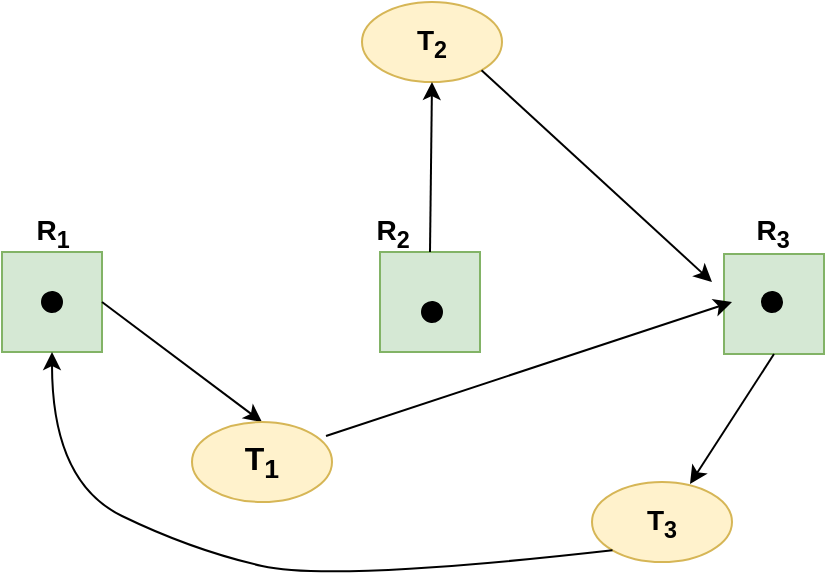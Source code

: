 <mxfile version="17.1.3" type="github">
  <diagram id="1qR-YILkwgbdzUPCVWST" name="Page-1">
    <mxGraphModel dx="786" dy="545" grid="1" gridSize="10" guides="1" tooltips="1" connect="1" arrows="1" fold="1" page="1" pageScale="1" pageWidth="827" pageHeight="1169" math="0" shadow="0">
      <root>
        <mxCell id="0" />
        <mxCell id="1" parent="0" />
        <mxCell id="FMtfgFideMw1u2nnzhZI-16" value="" style="whiteSpace=wrap;html=1;aspect=fixed;fillColor=#d5e8d4;strokeColor=#82b366;" vertex="1" parent="1">
          <mxGeometry x="576" y="266" width="50" height="50" as="geometry" />
        </mxCell>
        <mxCell id="FMtfgFideMw1u2nnzhZI-15" value="" style="whiteSpace=wrap;html=1;aspect=fixed;fillColor=#d5e8d4;strokeColor=#82b366;" vertex="1" parent="1">
          <mxGeometry x="404" y="265" width="50" height="50" as="geometry" />
        </mxCell>
        <mxCell id="FMtfgFideMw1u2nnzhZI-1" value="" style="whiteSpace=wrap;html=1;aspect=fixed;fillColor=#d5e8d4;strokeColor=#82b366;" vertex="1" parent="1">
          <mxGeometry x="215" y="265" width="50" height="50" as="geometry" />
        </mxCell>
        <mxCell id="FMtfgFideMw1u2nnzhZI-5" value="&lt;font style=&quot;font-size: 14px&quot;&gt;&lt;b&gt;T&lt;sub&gt;3&lt;/sub&gt;&lt;/b&gt;&lt;/font&gt;" style="ellipse;whiteSpace=wrap;html=1;fillColor=#fff2cc;strokeColor=#d6b656;" vertex="1" parent="1">
          <mxGeometry x="510" y="380" width="70" height="40" as="geometry" />
        </mxCell>
        <mxCell id="FMtfgFideMw1u2nnzhZI-6" value="&lt;font style=&quot;font-size: 14px&quot;&gt;&lt;b&gt;T&lt;sub&gt;2&lt;/sub&gt;&lt;/b&gt;&lt;/font&gt;" style="ellipse;whiteSpace=wrap;html=1;fillColor=#fff2cc;strokeColor=#d6b656;" vertex="1" parent="1">
          <mxGeometry x="395" y="140" width="70" height="40" as="geometry" />
        </mxCell>
        <mxCell id="FMtfgFideMw1u2nnzhZI-7" value="" style="ellipse;whiteSpace=wrap;html=1;aspect=fixed;rotation=5;fillColor=#000000;" vertex="1" parent="1">
          <mxGeometry x="235" y="285" width="10" height="10" as="geometry" />
        </mxCell>
        <mxCell id="FMtfgFideMw1u2nnzhZI-8" value="" style="ellipse;whiteSpace=wrap;html=1;aspect=fixed;rotation=5;fillColor=#000000;" vertex="1" parent="1">
          <mxGeometry x="425" y="290" width="10" height="10" as="geometry" />
        </mxCell>
        <mxCell id="FMtfgFideMw1u2nnzhZI-9" value="" style="ellipse;whiteSpace=wrap;html=1;aspect=fixed;rotation=5;fillColor=#000000;" vertex="1" parent="1">
          <mxGeometry x="595" y="285" width="10" height="10" as="geometry" />
        </mxCell>
        <mxCell id="FMtfgFideMw1u2nnzhZI-12" value="&lt;font style=&quot;font-size: 14px&quot;&gt;&lt;b&gt;R&lt;sub&gt;1&lt;/sub&gt;&lt;/b&gt;&lt;/font&gt;" style="text;html=1;align=center;verticalAlign=middle;resizable=0;points=[];autosize=1;strokeColor=none;fillColor=none;" vertex="1" parent="1">
          <mxGeometry x="225" y="245" width="30" height="20" as="geometry" />
        </mxCell>
        <mxCell id="FMtfgFideMw1u2nnzhZI-13" value="&lt;font style=&quot;font-size: 14px&quot;&gt;&lt;b&gt;R&lt;sub&gt;2&lt;/sub&gt;&lt;/b&gt;&lt;/font&gt;" style="text;html=1;align=center;verticalAlign=middle;resizable=0;points=[];autosize=1;strokeColor=none;fillColor=none;perimeterSpacing=1;" vertex="1" parent="1">
          <mxGeometry x="395" y="245" width="30" height="20" as="geometry" />
        </mxCell>
        <mxCell id="FMtfgFideMw1u2nnzhZI-14" value="&lt;font style=&quot;font-size: 14px&quot;&gt;&lt;b&gt;R&lt;sub&gt;3&lt;/sub&gt;&lt;/b&gt;&lt;/font&gt;" style="text;html=1;align=center;verticalAlign=middle;resizable=0;points=[];autosize=1;strokeColor=none;fillColor=none;" vertex="1" parent="1">
          <mxGeometry x="585" y="245" width="30" height="20" as="geometry" />
        </mxCell>
        <mxCell id="FMtfgFideMw1u2nnzhZI-19" value="" style="endArrow=classic;html=1;rounded=0;fontSize=14;exitX=1;exitY=1;exitDx=0;exitDy=0;" edge="1" parent="1" source="FMtfgFideMw1u2nnzhZI-6">
          <mxGeometry width="50" height="50" relative="1" as="geometry">
            <mxPoint x="380" y="310" as="sourcePoint" />
            <mxPoint x="570" y="280" as="targetPoint" />
          </mxGeometry>
        </mxCell>
        <mxCell id="FMtfgFideMw1u2nnzhZI-20" value="" style="endArrow=classic;html=1;rounded=0;fontSize=14;startArrow=none;exitX=0.957;exitY=0.175;exitDx=0;exitDy=0;exitPerimeter=0;" edge="1" parent="1" source="FMtfgFideMw1u2nnzhZI-4">
          <mxGeometry width="50" height="50" relative="1" as="geometry">
            <mxPoint x="340" y="380" as="sourcePoint" />
            <mxPoint x="580" y="290" as="targetPoint" />
          </mxGeometry>
        </mxCell>
        <mxCell id="FMtfgFideMw1u2nnzhZI-21" value="" style="curved=1;endArrow=classic;html=1;rounded=0;fontSize=14;exitX=0;exitY=1;exitDx=0;exitDy=0;entryX=0.5;entryY=1;entryDx=0;entryDy=0;" edge="1" parent="1" source="FMtfgFideMw1u2nnzhZI-5" target="FMtfgFideMw1u2nnzhZI-1">
          <mxGeometry width="50" height="50" relative="1" as="geometry">
            <mxPoint x="205" y="490" as="sourcePoint" />
            <mxPoint x="255" y="440" as="targetPoint" />
            <Array as="points">
              <mxPoint x="380" y="430" />
              <mxPoint x="310" y="414" />
              <mxPoint x="240" y="380" />
            </Array>
          </mxGeometry>
        </mxCell>
        <mxCell id="FMtfgFideMw1u2nnzhZI-22" value="" style="endArrow=classic;html=1;rounded=0;fontSize=14;entryX=0.7;entryY=0.025;entryDx=0;entryDy=0;entryPerimeter=0;exitX=0.5;exitY=1;exitDx=0;exitDy=0;" edge="1" parent="1" source="FMtfgFideMw1u2nnzhZI-16" target="FMtfgFideMw1u2nnzhZI-5">
          <mxGeometry width="50" height="50" relative="1" as="geometry">
            <mxPoint x="380" y="310" as="sourcePoint" />
            <mxPoint x="430" y="260" as="targetPoint" />
          </mxGeometry>
        </mxCell>
        <mxCell id="FMtfgFideMw1u2nnzhZI-23" value="" style="endArrow=classic;html=1;rounded=0;fontSize=14;entryX=0.5;entryY=0;entryDx=0;entryDy=0;exitX=1;exitY=0.5;exitDx=0;exitDy=0;" edge="1" parent="1" source="FMtfgFideMw1u2nnzhZI-1" target="FMtfgFideMw1u2nnzhZI-4">
          <mxGeometry width="50" height="50" relative="1" as="geometry">
            <mxPoint x="270" y="290" as="sourcePoint" />
            <mxPoint x="430" y="260" as="targetPoint" />
          </mxGeometry>
        </mxCell>
        <mxCell id="FMtfgFideMw1u2nnzhZI-4" value="&lt;font style=&quot;font-size: 16px&quot;&gt;&lt;b&gt;T&lt;sub&gt;1&lt;/sub&gt;&lt;/b&gt;&lt;/font&gt;" style="ellipse;whiteSpace=wrap;html=1;fillColor=#fff2cc;strokeColor=#d6b656;" vertex="1" parent="1">
          <mxGeometry x="310" y="350" width="70" height="40" as="geometry" />
        </mxCell>
        <mxCell id="FMtfgFideMw1u2nnzhZI-26" value="" style="endArrow=classic;html=1;rounded=0;fontSize=14;entryX=0.5;entryY=1;entryDx=0;entryDy=0;exitX=0.5;exitY=0;exitDx=0;exitDy=0;" edge="1" parent="1" source="FMtfgFideMw1u2nnzhZI-15" target="FMtfgFideMw1u2nnzhZI-6">
          <mxGeometry width="50" height="50" relative="1" as="geometry">
            <mxPoint x="380" y="310" as="sourcePoint" />
            <mxPoint x="430" y="260" as="targetPoint" />
          </mxGeometry>
        </mxCell>
      </root>
    </mxGraphModel>
  </diagram>
</mxfile>
